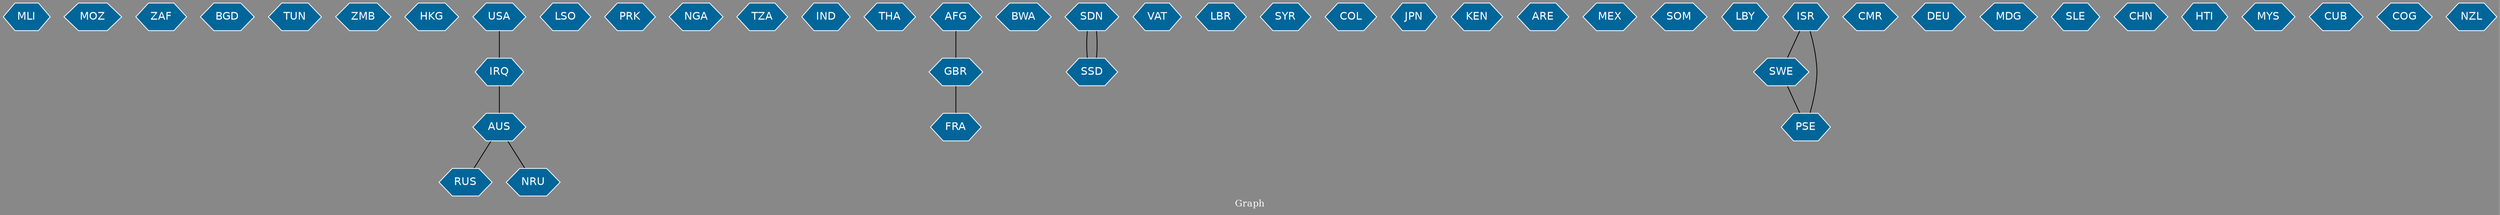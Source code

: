 // Countries together in item graph
graph {
	graph [bgcolor="#888888" fontcolor=white fontsize=12 label="Graph" outputorder=edgesfirst overlap=prism]
	node [color=white fillcolor="#006699" fontcolor=white fontname=Helvetica shape=hexagon style=filled]
	edge [arrowhead=open color=black fontcolor=white fontname=Courier fontsize=12]
		MLI [label=MLI]
		MOZ [label=MOZ]
		ZAF [label=ZAF]
		BGD [label=BGD]
		TUN [label=TUN]
		ZMB [label=ZMB]
		HKG [label=HKG]
		AUS [label=AUS]
		RUS [label=RUS]
		LSO [label=LSO]
		PRK [label=PRK]
		NGA [label=NGA]
		USA [label=USA]
		TZA [label=TZA]
		IND [label=IND]
		THA [label=THA]
		FRA [label=FRA]
		BWA [label=BWA]
		SDN [label=SDN]
		SSD [label=SSD]
		IRQ [label=IRQ]
		VAT [label=VAT]
		LBR [label=LBR]
		SYR [label=SYR]
		COL [label=COL]
		JPN [label=JPN]
		KEN [label=KEN]
		ARE [label=ARE]
		MEX [label=MEX]
		SOM [label=SOM]
		LBY [label=LBY]
		ISR [label=ISR]
		CMR [label=CMR]
		DEU [label=DEU]
		MDG [label=MDG]
		GBR [label=GBR]
		SLE [label=SLE]
		AFG [label=AFG]
		CHN [label=CHN]
		SWE [label=SWE]
		PSE [label=PSE]
		HTI [label=HTI]
		NRU [label=NRU]
		MYS [label=MYS]
		CUB [label=CUB]
		COG [label=COG]
		NZL [label=NZL]
			USA -- IRQ [weight=1]
			AUS -- RUS [weight=1]
			ISR -- PSE [weight=1]
			GBR -- FRA [weight=1]
			SWE -- PSE [weight=1]
			SSD -- SDN [weight=2]
			AFG -- GBR [weight=1]
			ISR -- SWE [weight=1]
			IRQ -- AUS [weight=1]
			AUS -- NRU [weight=1]
			SDN -- SSD [weight=1]
}
